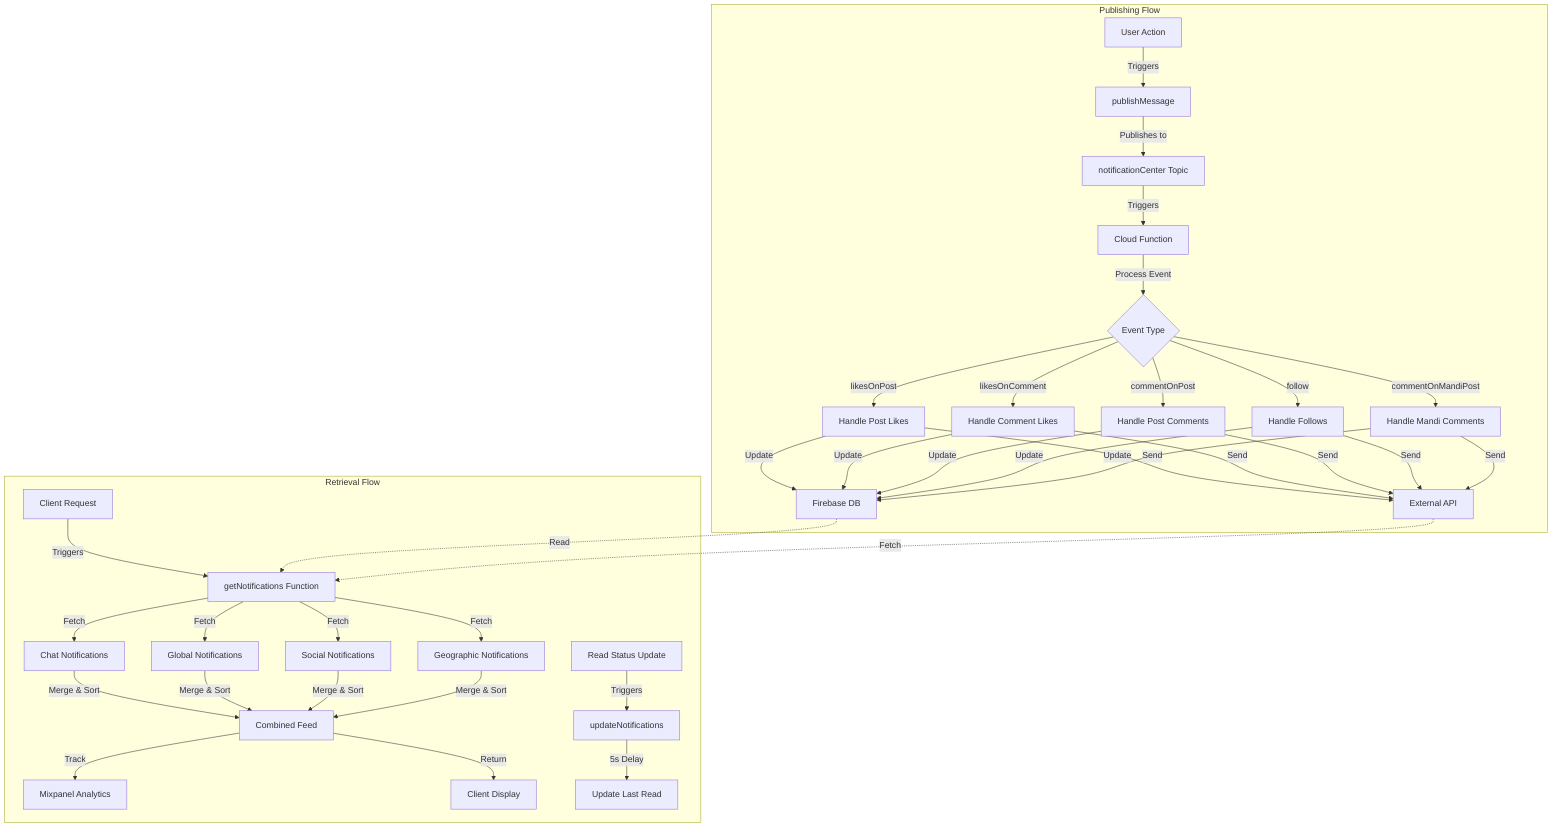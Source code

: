 flowchart TD
    subgraph "Publishing Flow"
        A[User Action] -->|Triggers| B[publishMessage]
        B -->|Publishes to| C[notificationCenter Topic]
        C -->|Triggers| D[Cloud Function]
        D -->|Process Event| E{Event Type}
        E -->|likesOnPost| F1[Handle Post Likes]
        E -->|likesOnComment| F2[Handle Comment Likes]
        E -->|commentOnPost| F3[Handle Post Comments]
        E -->|follow| F4[Handle Follows]
        E -->|commentOnMandiPost| F5[Handle Mandi Comments]
        
        F1 & F2 & F3 & F4 & F5 -->|Update| G[Firebase DB]
        F1 & F2 & F3 & F4 & F5 -->|Send| H[External API]
    end

    subgraph "Retrieval Flow"
        I[Client Request] -->|Triggers| J[getNotifications Function]
        J -->|Fetch| K1[Chat Notifications]
        J -->|Fetch| K2[Global Notifications]
        J -->|Fetch| K3[Social Notifications]
        J -->|Fetch| K4[Geographic Notifications]
        
        K1 & K2 & K3 & K4 -->|Merge & Sort| L[Combined Feed]
        L -->|Track| M[Mixpanel Analytics]
        L -->|Return| N[Client Display]
        
        O[Read Status Update] -->|Triggers| P[updateNotifications]
        P -->|5s Delay| Q[Update Last Read]
    end

    G -.->|Read| J
    H -.->|Fetch| J